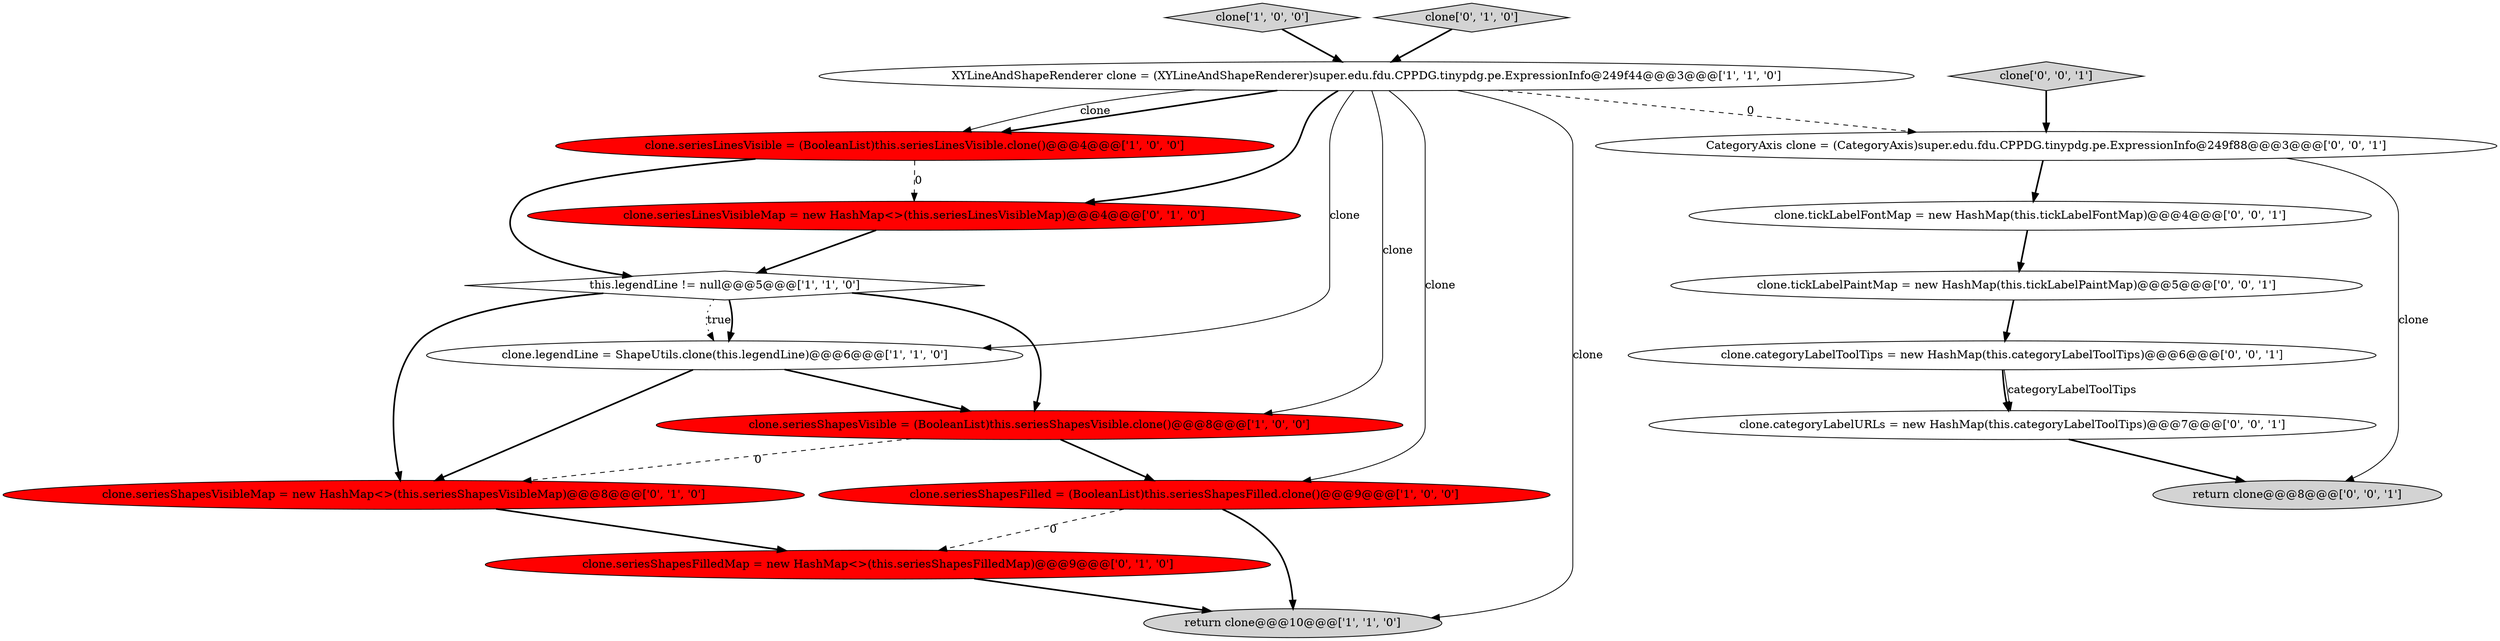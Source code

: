 digraph {
4 [style = filled, label = "clone['1', '0', '0']", fillcolor = lightgray, shape = diamond image = "AAA0AAABBB1BBB"];
13 [style = filled, label = "clone['0', '0', '1']", fillcolor = lightgray, shape = diamond image = "AAA0AAABBB3BBB"];
5 [style = filled, label = "XYLineAndShapeRenderer clone = (XYLineAndShapeRenderer)super.edu.fdu.CPPDG.tinypdg.pe.ExpressionInfo@249f44@@@3@@@['1', '1', '0']", fillcolor = white, shape = ellipse image = "AAA0AAABBB1BBB"];
16 [style = filled, label = "clone.categoryLabelURLs = new HashMap(this.categoryLabelToolTips)@@@7@@@['0', '0', '1']", fillcolor = white, shape = ellipse image = "AAA0AAABBB3BBB"];
15 [style = filled, label = "clone.tickLabelPaintMap = new HashMap(this.tickLabelPaintMap)@@@5@@@['0', '0', '1']", fillcolor = white, shape = ellipse image = "AAA0AAABBB3BBB"];
1 [style = filled, label = "clone.legendLine = ShapeUtils.clone(this.legendLine)@@@6@@@['1', '1', '0']", fillcolor = white, shape = ellipse image = "AAA0AAABBB1BBB"];
0 [style = filled, label = "clone.seriesShapesVisible = (BooleanList)this.seriesShapesVisible.clone()@@@8@@@['1', '0', '0']", fillcolor = red, shape = ellipse image = "AAA1AAABBB1BBB"];
11 [style = filled, label = "clone.seriesShapesFilledMap = new HashMap<>(this.seriesShapesFilledMap)@@@9@@@['0', '1', '0']", fillcolor = red, shape = ellipse image = "AAA1AAABBB2BBB"];
12 [style = filled, label = "clone.tickLabelFontMap = new HashMap(this.tickLabelFontMap)@@@4@@@['0', '0', '1']", fillcolor = white, shape = ellipse image = "AAA0AAABBB3BBB"];
8 [style = filled, label = "clone.seriesShapesVisibleMap = new HashMap<>(this.seriesShapesVisibleMap)@@@8@@@['0', '1', '0']", fillcolor = red, shape = ellipse image = "AAA1AAABBB2BBB"];
14 [style = filled, label = "return clone@@@8@@@['0', '0', '1']", fillcolor = lightgray, shape = ellipse image = "AAA0AAABBB3BBB"];
3 [style = filled, label = "clone.seriesShapesFilled = (BooleanList)this.seriesShapesFilled.clone()@@@9@@@['1', '0', '0']", fillcolor = red, shape = ellipse image = "AAA1AAABBB1BBB"];
18 [style = filled, label = "CategoryAxis clone = (CategoryAxis)super.edu.fdu.CPPDG.tinypdg.pe.ExpressionInfo@249f88@@@3@@@['0', '0', '1']", fillcolor = white, shape = ellipse image = "AAA0AAABBB3BBB"];
2 [style = filled, label = "clone.seriesLinesVisible = (BooleanList)this.seriesLinesVisible.clone()@@@4@@@['1', '0', '0']", fillcolor = red, shape = ellipse image = "AAA1AAABBB1BBB"];
9 [style = filled, label = "clone.seriesLinesVisibleMap = new HashMap<>(this.seriesLinesVisibleMap)@@@4@@@['0', '1', '0']", fillcolor = red, shape = ellipse image = "AAA1AAABBB2BBB"];
6 [style = filled, label = "this.legendLine != null@@@5@@@['1', '1', '0']", fillcolor = white, shape = diamond image = "AAA0AAABBB1BBB"];
17 [style = filled, label = "clone.categoryLabelToolTips = new HashMap(this.categoryLabelToolTips)@@@6@@@['0', '0', '1']", fillcolor = white, shape = ellipse image = "AAA0AAABBB3BBB"];
10 [style = filled, label = "clone['0', '1', '0']", fillcolor = lightgray, shape = diamond image = "AAA0AAABBB2BBB"];
7 [style = filled, label = "return clone@@@10@@@['1', '1', '0']", fillcolor = lightgray, shape = ellipse image = "AAA0AAABBB1BBB"];
0->3 [style = bold, label=""];
1->8 [style = bold, label=""];
5->9 [style = bold, label=""];
2->6 [style = bold, label=""];
5->7 [style = solid, label="clone"];
5->0 [style = solid, label="clone"];
5->1 [style = solid, label="clone"];
12->15 [style = bold, label=""];
6->1 [style = dotted, label="true"];
18->12 [style = bold, label=""];
6->0 [style = bold, label=""];
1->0 [style = bold, label=""];
5->18 [style = dashed, label="0"];
9->6 [style = bold, label=""];
6->1 [style = bold, label=""];
5->2 [style = bold, label=""];
15->17 [style = bold, label=""];
10->5 [style = bold, label=""];
18->14 [style = solid, label="clone"];
3->7 [style = bold, label=""];
2->9 [style = dashed, label="0"];
6->8 [style = bold, label=""];
5->2 [style = solid, label="clone"];
16->14 [style = bold, label=""];
0->8 [style = dashed, label="0"];
5->3 [style = solid, label="clone"];
3->11 [style = dashed, label="0"];
17->16 [style = solid, label="categoryLabelToolTips"];
8->11 [style = bold, label=""];
4->5 [style = bold, label=""];
11->7 [style = bold, label=""];
17->16 [style = bold, label=""];
13->18 [style = bold, label=""];
}
